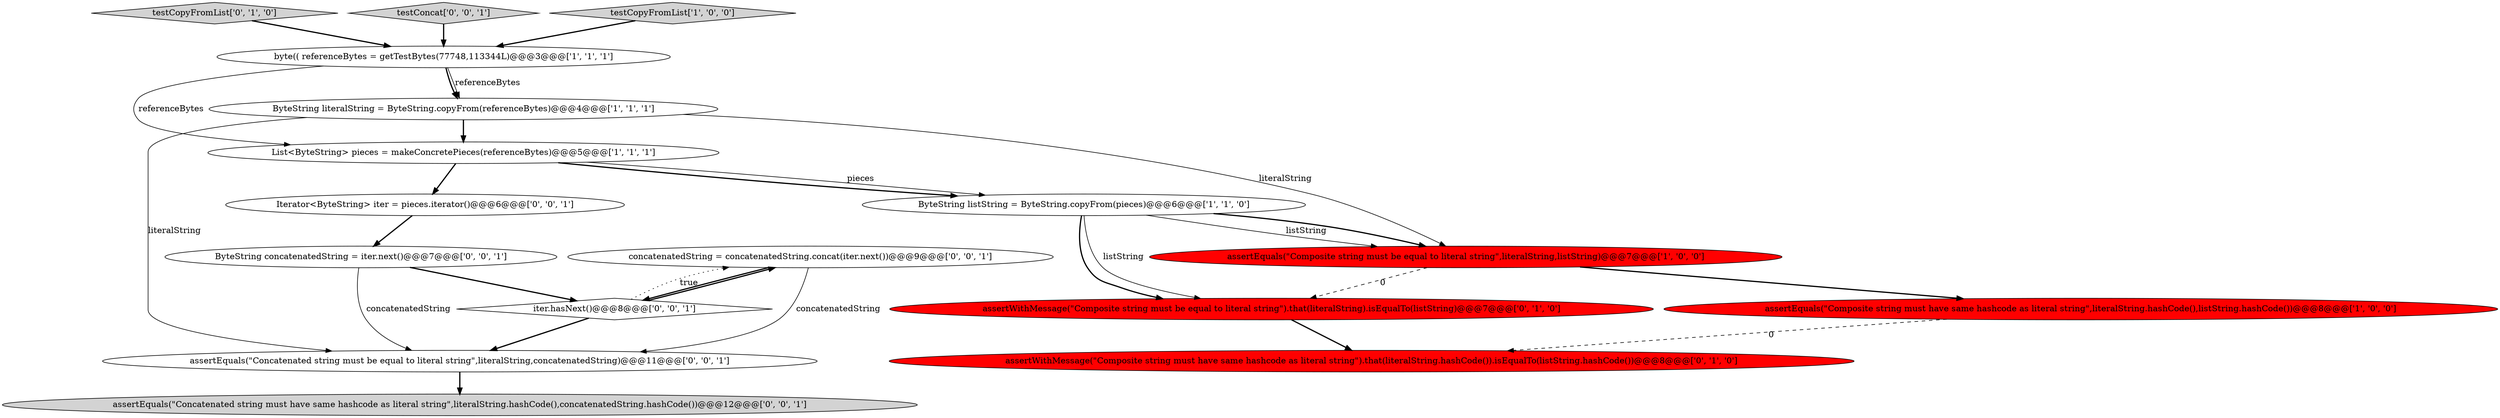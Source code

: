 digraph {
11 [style = filled, label = "concatenatedString = concatenatedString.concat(iter.next())@@@9@@@['0', '0', '1']", fillcolor = white, shape = ellipse image = "AAA0AAABBB3BBB"];
4 [style = filled, label = "assertEquals(\"Composite string must be equal to literal string\",literalString,listString)@@@7@@@['1', '0', '0']", fillcolor = red, shape = ellipse image = "AAA1AAABBB1BBB"];
8 [style = filled, label = "testCopyFromList['0', '1', '0']", fillcolor = lightgray, shape = diamond image = "AAA0AAABBB2BBB"];
9 [style = filled, label = "assertWithMessage(\"Composite string must have same hashcode as literal string\").that(literalString.hashCode()).isEqualTo(listString.hashCode())@@@8@@@['0', '1', '0']", fillcolor = red, shape = ellipse image = "AAA1AAABBB2BBB"];
13 [style = filled, label = "assertEquals(\"Concatenated string must be equal to literal string\",literalString,concatenatedString)@@@11@@@['0', '0', '1']", fillcolor = white, shape = ellipse image = "AAA0AAABBB3BBB"];
15 [style = filled, label = "assertEquals(\"Concatenated string must have same hashcode as literal string\",literalString.hashCode(),concatenatedString.hashCode())@@@12@@@['0', '0', '1']", fillcolor = lightgray, shape = ellipse image = "AAA0AAABBB3BBB"];
16 [style = filled, label = "Iterator<ByteString> iter = pieces.iterator()@@@6@@@['0', '0', '1']", fillcolor = white, shape = ellipse image = "AAA0AAABBB3BBB"];
10 [style = filled, label = "testConcat['0', '0', '1']", fillcolor = lightgray, shape = diamond image = "AAA0AAABBB3BBB"];
3 [style = filled, label = "ByteString listString = ByteString.copyFrom(pieces)@@@6@@@['1', '1', '0']", fillcolor = white, shape = ellipse image = "AAA0AAABBB1BBB"];
5 [style = filled, label = "testCopyFromList['1', '0', '0']", fillcolor = lightgray, shape = diamond image = "AAA0AAABBB1BBB"];
1 [style = filled, label = "assertEquals(\"Composite string must have same hashcode as literal string\",literalString.hashCode(),listString.hashCode())@@@8@@@['1', '0', '0']", fillcolor = red, shape = ellipse image = "AAA1AAABBB1BBB"];
0 [style = filled, label = "List<ByteString> pieces = makeConcretePieces(referenceBytes)@@@5@@@['1', '1', '1']", fillcolor = white, shape = ellipse image = "AAA0AAABBB1BBB"];
7 [style = filled, label = "assertWithMessage(\"Composite string must be equal to literal string\").that(literalString).isEqualTo(listString)@@@7@@@['0', '1', '0']", fillcolor = red, shape = ellipse image = "AAA1AAABBB2BBB"];
12 [style = filled, label = "iter.hasNext()@@@8@@@['0', '0', '1']", fillcolor = white, shape = diamond image = "AAA0AAABBB3BBB"];
6 [style = filled, label = "ByteString literalString = ByteString.copyFrom(referenceBytes)@@@4@@@['1', '1', '1']", fillcolor = white, shape = ellipse image = "AAA0AAABBB1BBB"];
2 [style = filled, label = "byte(( referenceBytes = getTestBytes(77748,113344L)@@@3@@@['1', '1', '1']", fillcolor = white, shape = ellipse image = "AAA0AAABBB1BBB"];
14 [style = filled, label = "ByteString concatenatedString = iter.next()@@@7@@@['0', '0', '1']", fillcolor = white, shape = ellipse image = "AAA0AAABBB3BBB"];
6->13 [style = solid, label="literalString"];
0->3 [style = bold, label=""];
2->6 [style = solid, label="referenceBytes"];
0->16 [style = bold, label=""];
2->0 [style = solid, label="referenceBytes"];
2->6 [style = bold, label=""];
14->13 [style = solid, label="concatenatedString"];
12->11 [style = bold, label=""];
1->9 [style = dashed, label="0"];
11->12 [style = bold, label=""];
6->0 [style = bold, label=""];
3->4 [style = solid, label="listString"];
3->4 [style = bold, label=""];
3->7 [style = solid, label="listString"];
12->11 [style = dotted, label="true"];
7->9 [style = bold, label=""];
12->13 [style = bold, label=""];
5->2 [style = bold, label=""];
6->4 [style = solid, label="literalString"];
8->2 [style = bold, label=""];
3->7 [style = bold, label=""];
4->7 [style = dashed, label="0"];
14->12 [style = bold, label=""];
16->14 [style = bold, label=""];
10->2 [style = bold, label=""];
4->1 [style = bold, label=""];
13->15 [style = bold, label=""];
0->3 [style = solid, label="pieces"];
11->13 [style = solid, label="concatenatedString"];
}
